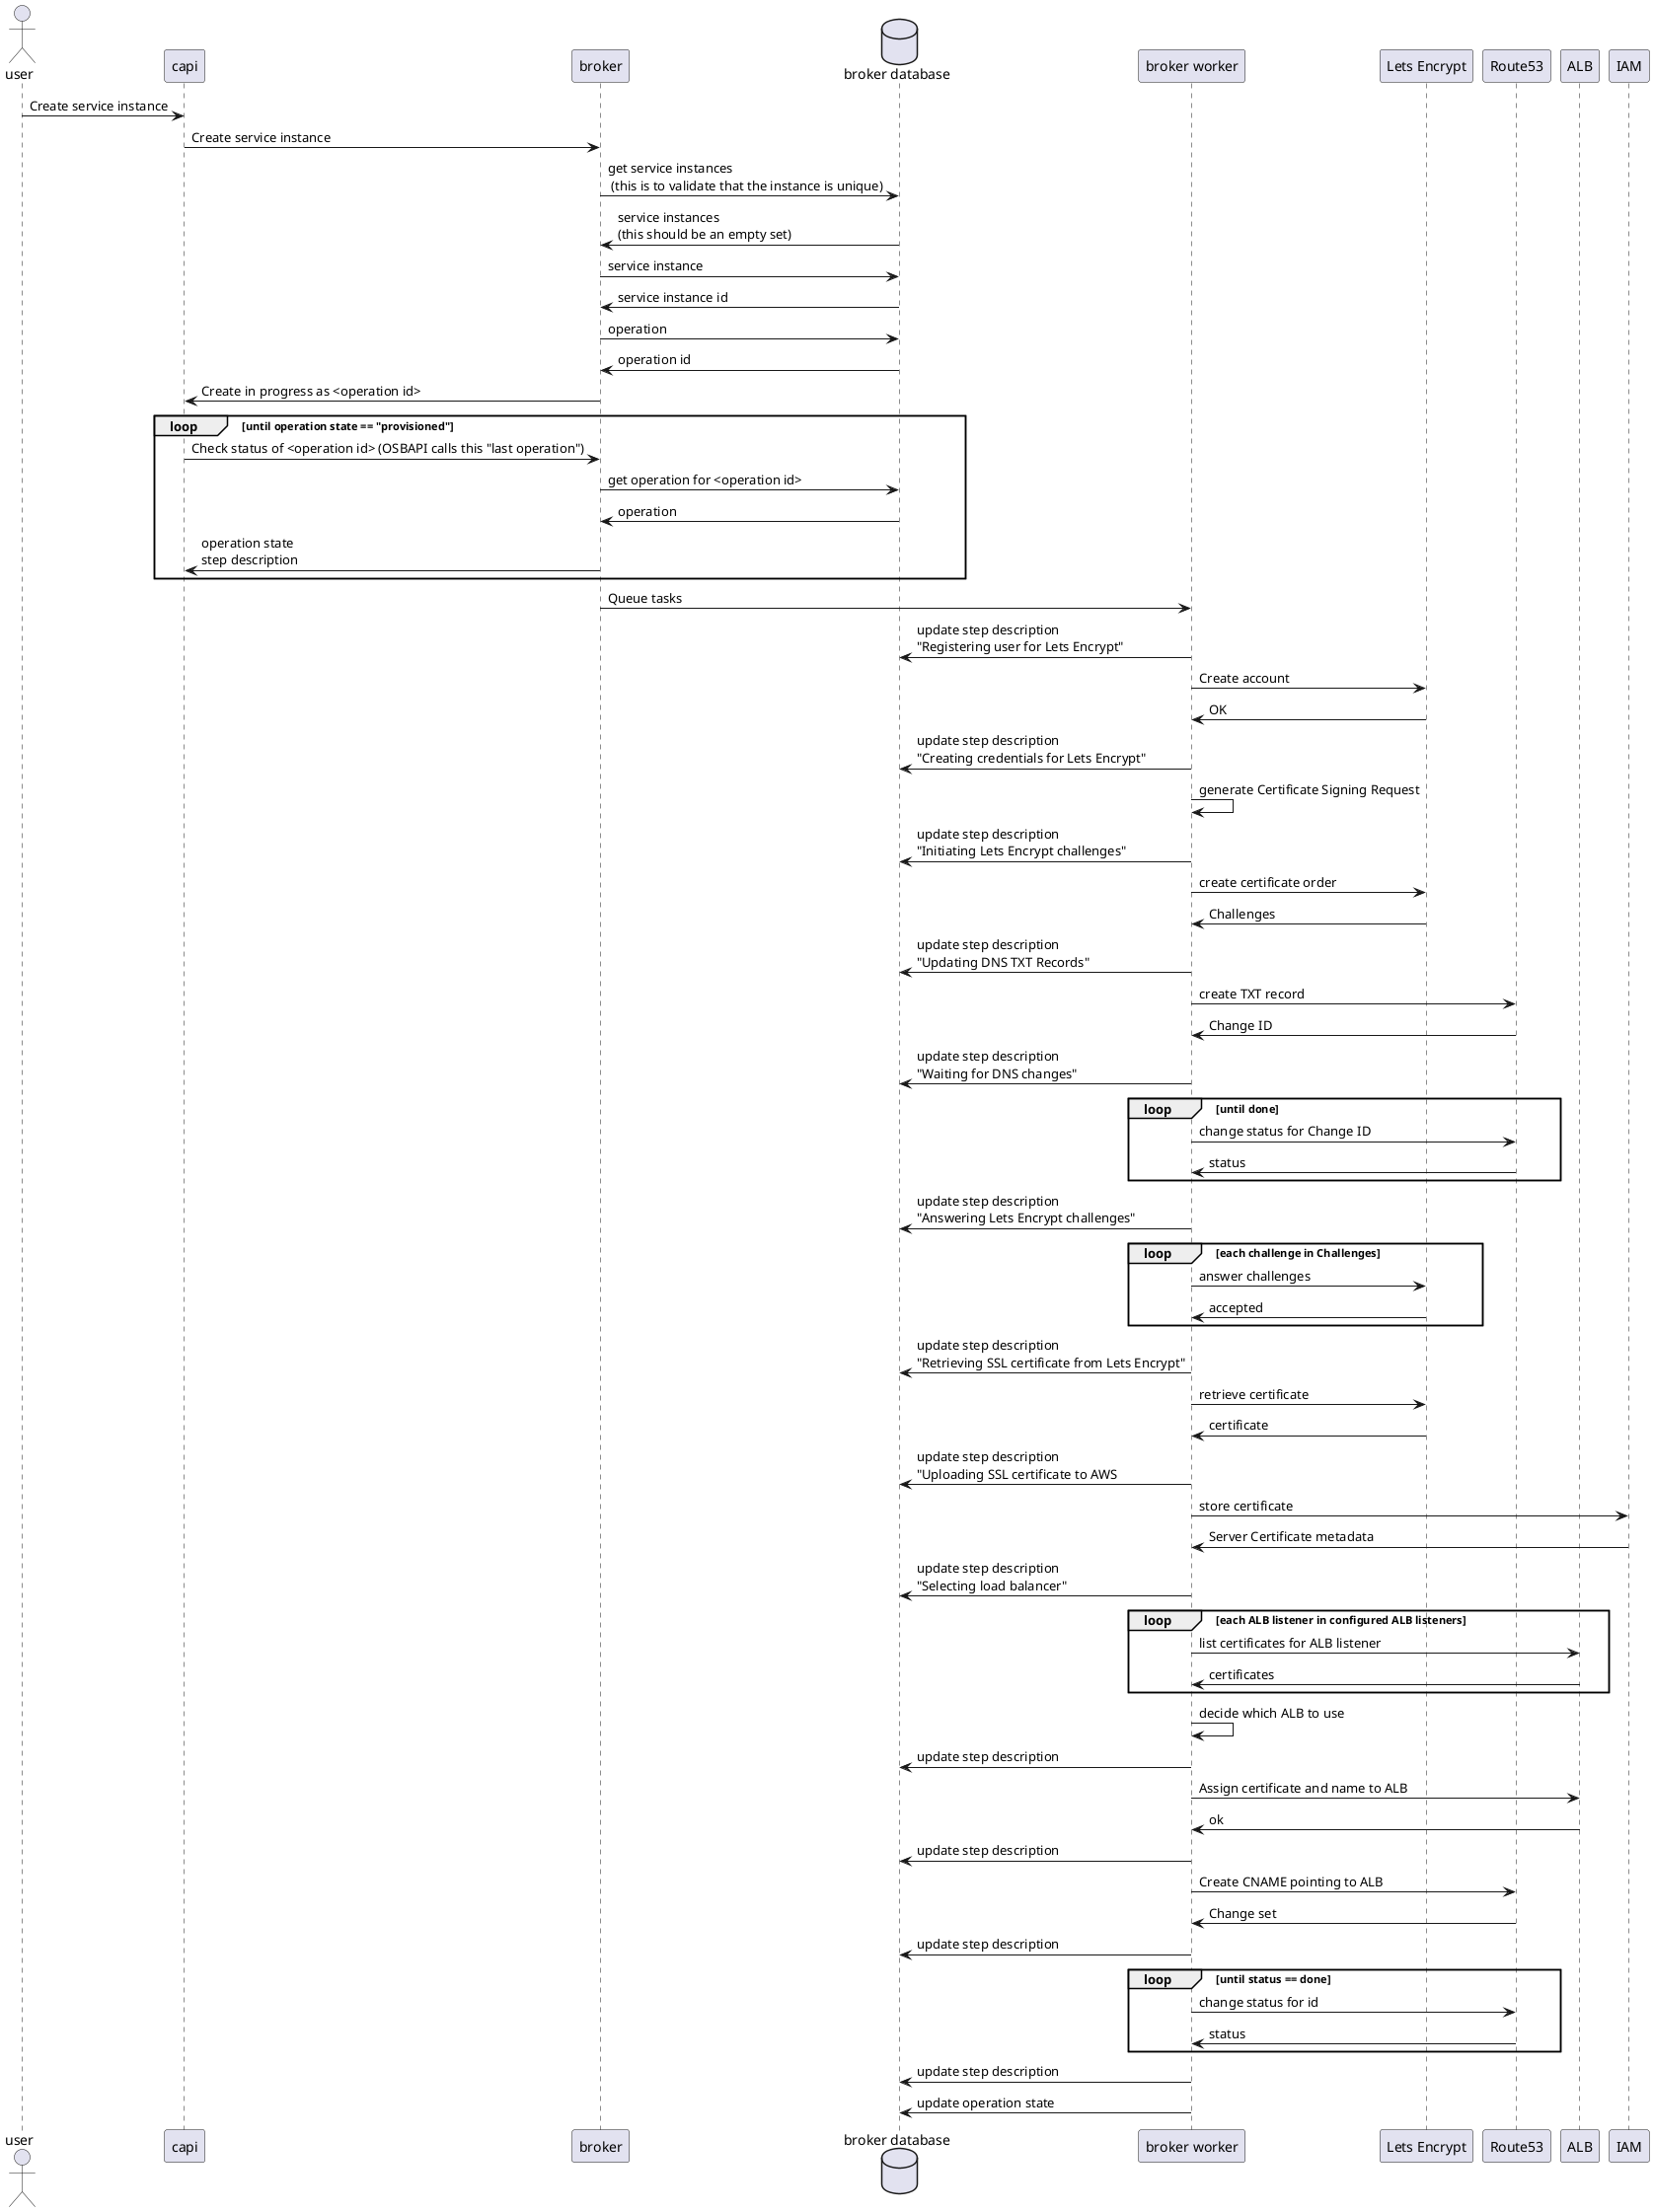 @startuml
actor user
participant capi
participant broker
database "broker database" as db
participant "broker worker" as worker
participant "Lets Encrypt" as le
participant Route53
participant ALB
participant IAM

user -> capi : Create service instance
capi -> broker : Create service instance
broker -> db : get service instances\n (this is to validate that the instance is unique)
broker <- db : service instances\n(this should be an empty set)
broker -> db : service instance
db -> broker : service instance id
broker -> db : operation
broker <- db : operation id
broker -> capi : Create in progress as <operation id>

loop until operation state == "provisioned"
    capi -> broker : Check status of <operation id> (OSBAPI calls this "last operation")
    broker -> db : get operation for <operation id>
    db -> broker : operation
    broker -> capi : operation state\nstep description
end

broker -> worker : Queue tasks
worker -> db : update step description\n"Registering user for Lets Encrypt"
worker -> le : Create account
le -> worker : OK

worker -> db : update step description\n"Creating credentials for Lets Encrypt"
worker -> worker : generate Certificate Signing Request

worker -> db : update step description\n"Initiating Lets Encrypt challenges"
worker -> le : create certificate order
le -> worker : Challenges

worker -> db : update step description\n"Updating DNS TXT Records"
worker -> Route53 : create TXT record
worker <- Route53 : Change ID
worker -> db : update step description\n"Waiting for DNS changes"
loop until done
    worker -> Route53 : change status for Change ID
    worker <- Route53 : status
end
worker -> db : update step description\n"Answering Lets Encrypt challenges"
loop each challenge in Challenges
    worker -> le : answer challenges
    worker <- le : accepted
end

worker -> db : update step description\n"Retrieving SSL certificate from Lets Encrypt"
worker -> le : retrieve certificate
worker <- le : certificate

worker -> db : update step description\n"Uploading SSL certificate to AWS
worker -> IAM : store certificate
worker <- IAM : Server Certificate metadata

worker -> db : update step description\n"Selecting load balancer"
loop each ALB listener in configured ALB listeners
    worker -> ALB : list certificates for ALB listener
    ALB -> worker : certificates
end
worker -> worker : decide which ALB to use

worker -> db : update step description
worker -> ALB : Assign certificate and name to ALB
worker <- ALB : ok

worker -> db : update step description
worker -> Route53 : Create CNAME pointing to ALB
worker <- Route53 : Change set

worker -> db : update step description
loop until status == done
    worker -> Route53 : change status for id
    worker <- Route53 : status
end
worker -> db : update step description
worker -> db : update operation state

@enduml
